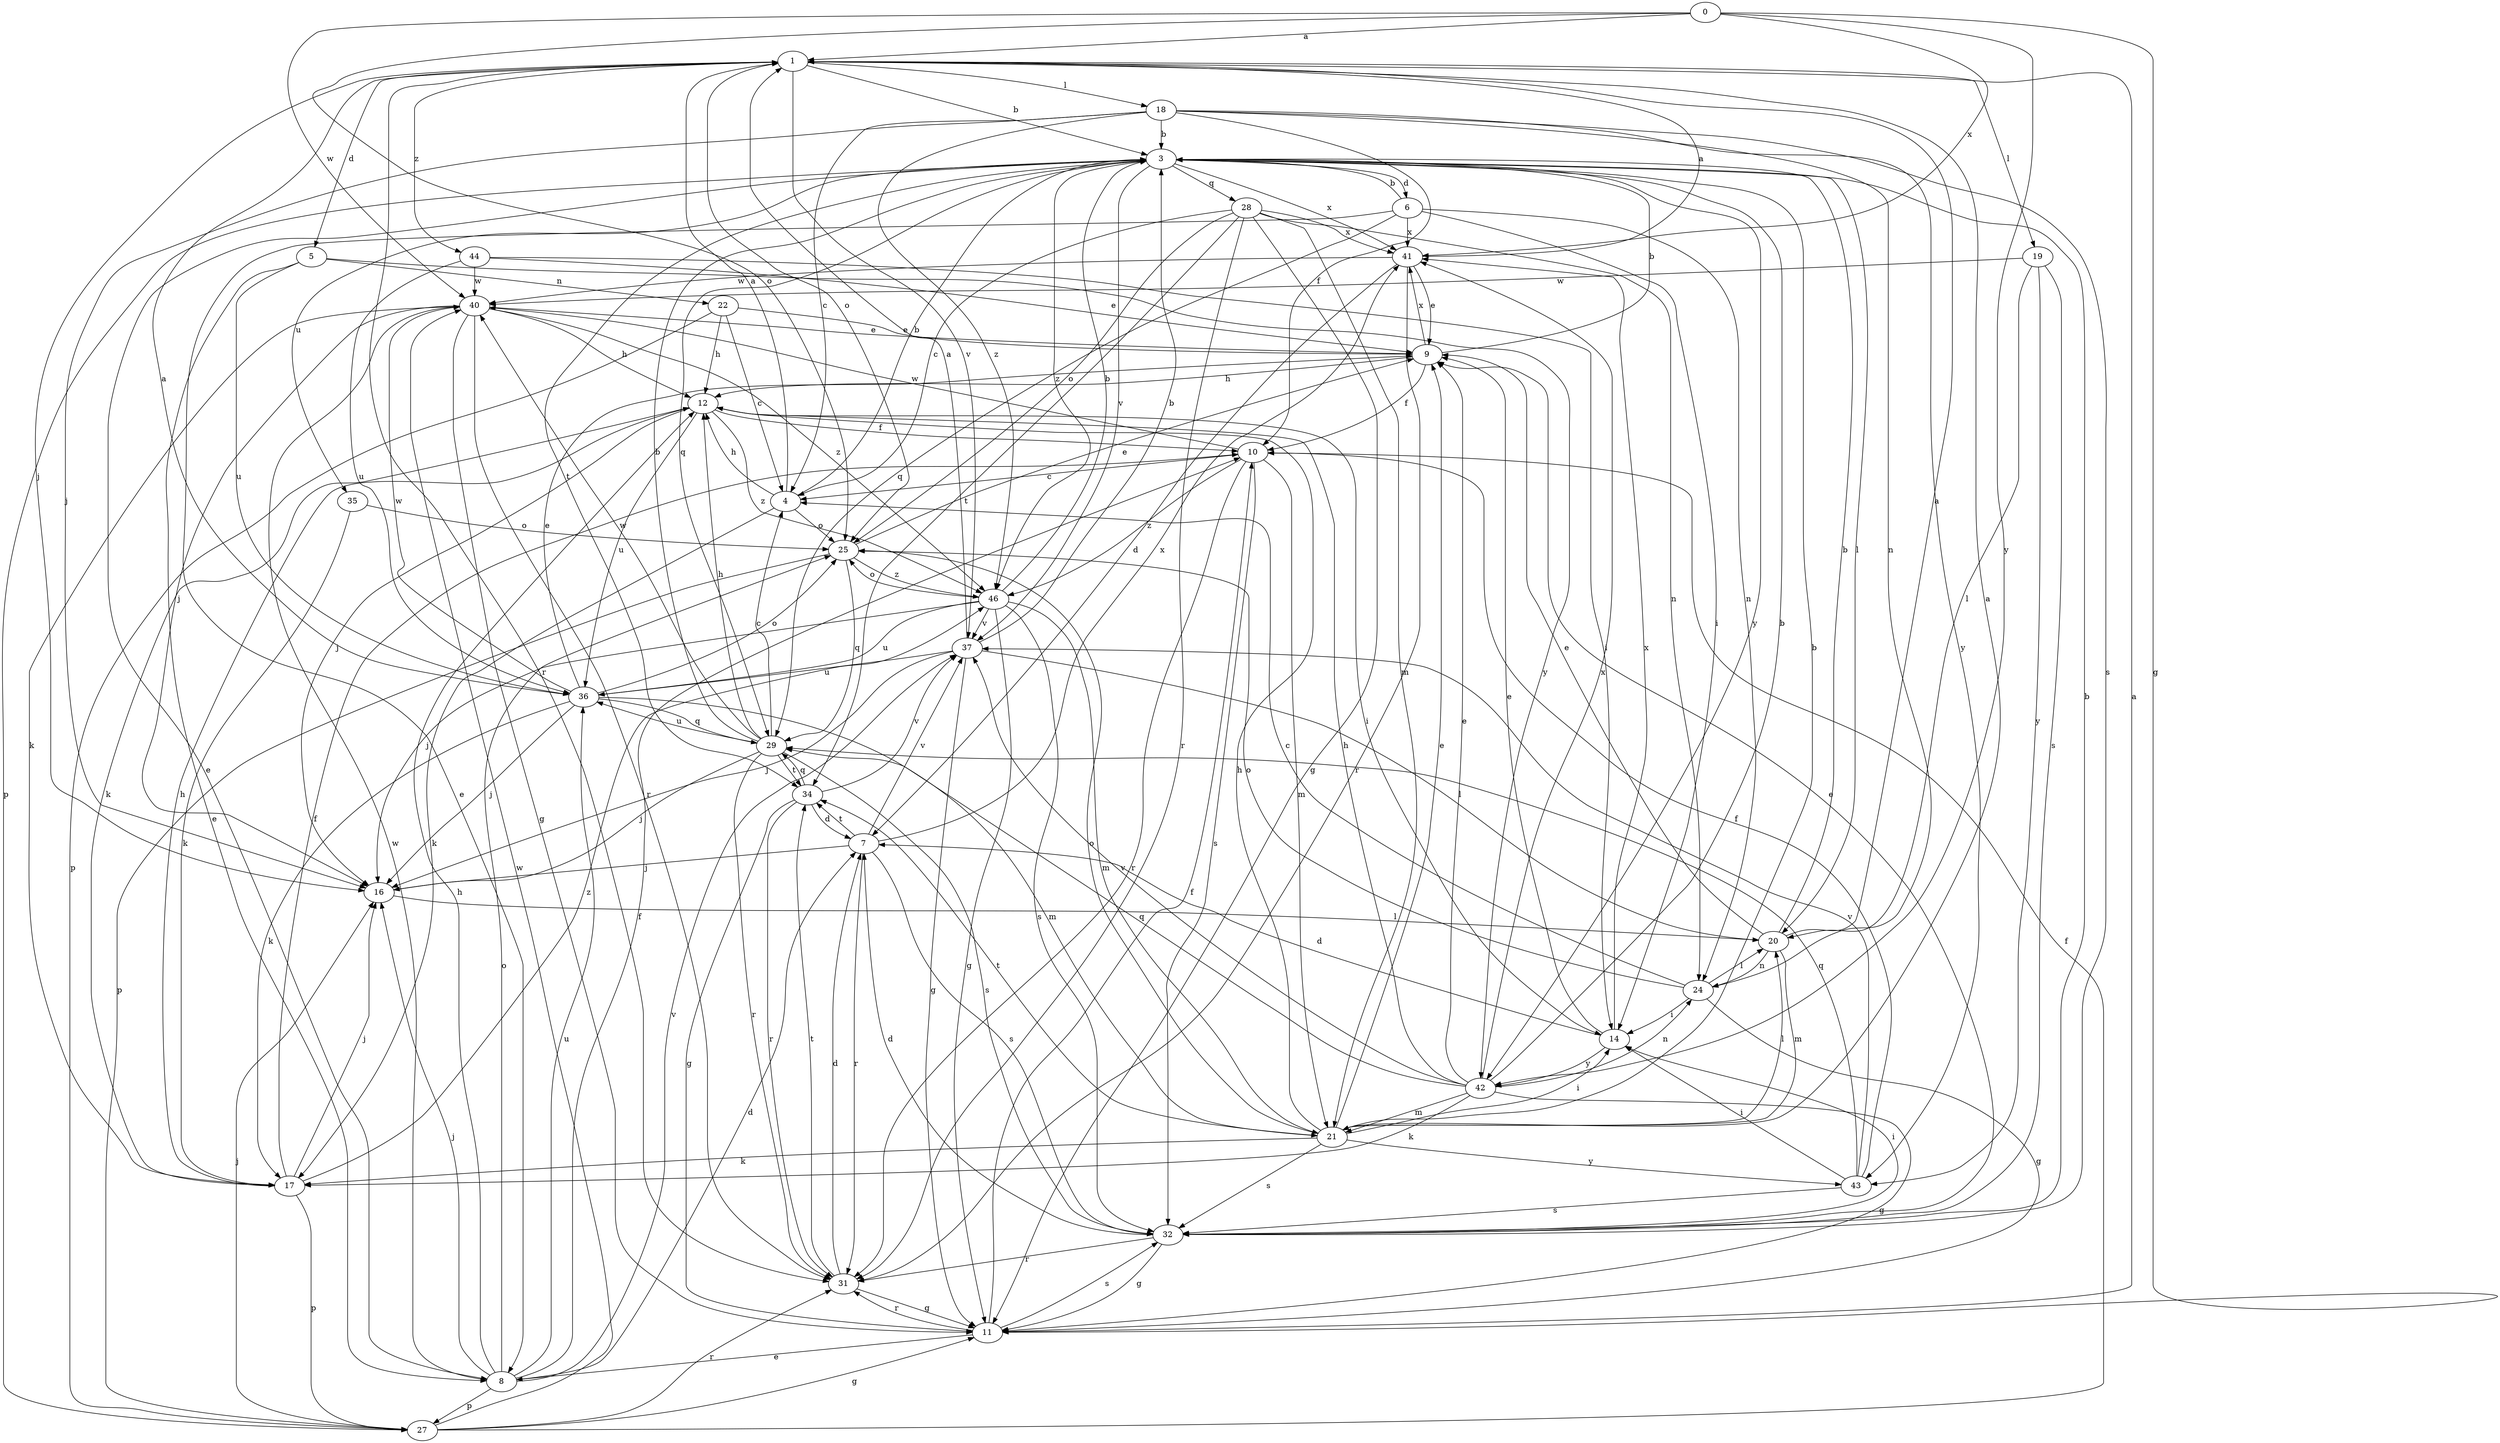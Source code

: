 strict digraph  {
0;
1;
3;
4;
5;
6;
7;
8;
9;
10;
11;
12;
14;
16;
17;
18;
19;
20;
21;
22;
24;
25;
27;
28;
29;
31;
32;
34;
35;
36;
37;
40;
41;
42;
43;
44;
46;
0 -> 1  [label=a];
0 -> 11  [label=g];
0 -> 25  [label=o];
0 -> 40  [label=w];
0 -> 41  [label=x];
0 -> 42  [label=y];
1 -> 3  [label=b];
1 -> 5  [label=d];
1 -> 16  [label=j];
1 -> 18  [label=l];
1 -> 19  [label=l];
1 -> 25  [label=o];
1 -> 31  [label=r];
1 -> 37  [label=v];
1 -> 44  [label=z];
3 -> 6  [label=d];
3 -> 8  [label=e];
3 -> 20  [label=l];
3 -> 27  [label=p];
3 -> 28  [label=q];
3 -> 29  [label=q];
3 -> 34  [label=t];
3 -> 35  [label=u];
3 -> 37  [label=v];
3 -> 41  [label=x];
3 -> 42  [label=y];
3 -> 46  [label=z];
4 -> 1  [label=a];
4 -> 3  [label=b];
4 -> 12  [label=h];
4 -> 17  [label=k];
4 -> 25  [label=o];
5 -> 8  [label=e];
5 -> 22  [label=n];
5 -> 36  [label=u];
5 -> 42  [label=y];
6 -> 3  [label=b];
6 -> 8  [label=e];
6 -> 14  [label=i];
6 -> 24  [label=n];
6 -> 29  [label=q];
6 -> 41  [label=x];
7 -> 16  [label=j];
7 -> 31  [label=r];
7 -> 32  [label=s];
7 -> 34  [label=t];
7 -> 37  [label=v];
7 -> 41  [label=x];
8 -> 7  [label=d];
8 -> 10  [label=f];
8 -> 12  [label=h];
8 -> 16  [label=j];
8 -> 25  [label=o];
8 -> 27  [label=p];
8 -> 36  [label=u];
8 -> 37  [label=v];
8 -> 40  [label=w];
9 -> 3  [label=b];
9 -> 10  [label=f];
9 -> 12  [label=h];
9 -> 41  [label=x];
10 -> 4  [label=c];
10 -> 21  [label=m];
10 -> 31  [label=r];
10 -> 32  [label=s];
10 -> 40  [label=w];
10 -> 46  [label=z];
11 -> 1  [label=a];
11 -> 8  [label=e];
11 -> 10  [label=f];
11 -> 31  [label=r];
11 -> 32  [label=s];
12 -> 10  [label=f];
12 -> 14  [label=i];
12 -> 16  [label=j];
12 -> 17  [label=k];
12 -> 36  [label=u];
12 -> 46  [label=z];
14 -> 7  [label=d];
14 -> 9  [label=e];
14 -> 41  [label=x];
14 -> 42  [label=y];
16 -> 20  [label=l];
17 -> 10  [label=f];
17 -> 12  [label=h];
17 -> 16  [label=j];
17 -> 27  [label=p];
17 -> 46  [label=z];
18 -> 3  [label=b];
18 -> 4  [label=c];
18 -> 10  [label=f];
18 -> 16  [label=j];
18 -> 24  [label=n];
18 -> 32  [label=s];
18 -> 43  [label=y];
18 -> 46  [label=z];
19 -> 20  [label=l];
19 -> 32  [label=s];
19 -> 40  [label=w];
19 -> 43  [label=y];
20 -> 1  [label=a];
20 -> 3  [label=b];
20 -> 9  [label=e];
20 -> 21  [label=m];
20 -> 24  [label=n];
21 -> 1  [label=a];
21 -> 3  [label=b];
21 -> 9  [label=e];
21 -> 12  [label=h];
21 -> 14  [label=i];
21 -> 17  [label=k];
21 -> 20  [label=l];
21 -> 25  [label=o];
21 -> 32  [label=s];
21 -> 34  [label=t];
21 -> 43  [label=y];
22 -> 4  [label=c];
22 -> 9  [label=e];
22 -> 12  [label=h];
22 -> 27  [label=p];
24 -> 4  [label=c];
24 -> 11  [label=g];
24 -> 14  [label=i];
24 -> 20  [label=l];
24 -> 25  [label=o];
25 -> 9  [label=e];
25 -> 27  [label=p];
25 -> 29  [label=q];
25 -> 46  [label=z];
27 -> 10  [label=f];
27 -> 11  [label=g];
27 -> 16  [label=j];
27 -> 31  [label=r];
27 -> 40  [label=w];
28 -> 4  [label=c];
28 -> 11  [label=g];
28 -> 21  [label=m];
28 -> 24  [label=n];
28 -> 25  [label=o];
28 -> 31  [label=r];
28 -> 34  [label=t];
28 -> 41  [label=x];
29 -> 3  [label=b];
29 -> 4  [label=c];
29 -> 12  [label=h];
29 -> 16  [label=j];
29 -> 31  [label=r];
29 -> 32  [label=s];
29 -> 34  [label=t];
29 -> 36  [label=u];
29 -> 40  [label=w];
31 -> 7  [label=d];
31 -> 11  [label=g];
31 -> 34  [label=t];
32 -> 3  [label=b];
32 -> 7  [label=d];
32 -> 9  [label=e];
32 -> 11  [label=g];
32 -> 14  [label=i];
32 -> 31  [label=r];
34 -> 7  [label=d];
34 -> 11  [label=g];
34 -> 29  [label=q];
34 -> 31  [label=r];
34 -> 37  [label=v];
35 -> 17  [label=k];
35 -> 25  [label=o];
36 -> 1  [label=a];
36 -> 9  [label=e];
36 -> 16  [label=j];
36 -> 17  [label=k];
36 -> 21  [label=m];
36 -> 25  [label=o];
36 -> 29  [label=q];
36 -> 40  [label=w];
37 -> 1  [label=a];
37 -> 3  [label=b];
37 -> 11  [label=g];
37 -> 16  [label=j];
37 -> 20  [label=l];
37 -> 36  [label=u];
40 -> 9  [label=e];
40 -> 11  [label=g];
40 -> 12  [label=h];
40 -> 16  [label=j];
40 -> 17  [label=k];
40 -> 31  [label=r];
40 -> 46  [label=z];
41 -> 1  [label=a];
41 -> 7  [label=d];
41 -> 9  [label=e];
41 -> 31  [label=r];
41 -> 40  [label=w];
42 -> 3  [label=b];
42 -> 9  [label=e];
42 -> 11  [label=g];
42 -> 12  [label=h];
42 -> 17  [label=k];
42 -> 21  [label=m];
42 -> 24  [label=n];
42 -> 29  [label=q];
42 -> 37  [label=v];
42 -> 41  [label=x];
43 -> 10  [label=f];
43 -> 14  [label=i];
43 -> 29  [label=q];
43 -> 32  [label=s];
43 -> 37  [label=v];
44 -> 9  [label=e];
44 -> 14  [label=i];
44 -> 36  [label=u];
44 -> 40  [label=w];
46 -> 3  [label=b];
46 -> 11  [label=g];
46 -> 16  [label=j];
46 -> 21  [label=m];
46 -> 25  [label=o];
46 -> 32  [label=s];
46 -> 36  [label=u];
46 -> 37  [label=v];
}
